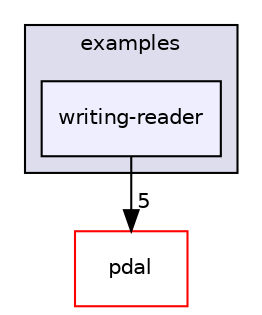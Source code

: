 digraph "pdal/examples/writing-reader" {
  compound=true
  node [ fontsize="10", fontname="Helvetica"];
  edge [ labelfontsize="10", labelfontname="Helvetica"];
  subgraph clusterdir_0ec5a5f8bb95ee937593e134d46882c3 {
    graph [ bgcolor="#ddddee", pencolor="black", label="examples" fontname="Helvetica", fontsize="10", URL="dir_0ec5a5f8bb95ee937593e134d46882c3.html"]
  dir_92cce36ec08e882187476c6ca998520e [shape=box, label="writing-reader", style="filled", fillcolor="#eeeeff", pencolor="black", URL="dir_92cce36ec08e882187476c6ca998520e.html"];
  }
  dir_37e2adedb6e706efcbfadb5213756005 [shape=box label="pdal" fillcolor="white" style="filled" color="red" URL="dir_37e2adedb6e706efcbfadb5213756005.html"];
  dir_92cce36ec08e882187476c6ca998520e->dir_37e2adedb6e706efcbfadb5213756005 [headlabel="5", labeldistance=1.5 headhref="dir_000039_000050.html"];
}
